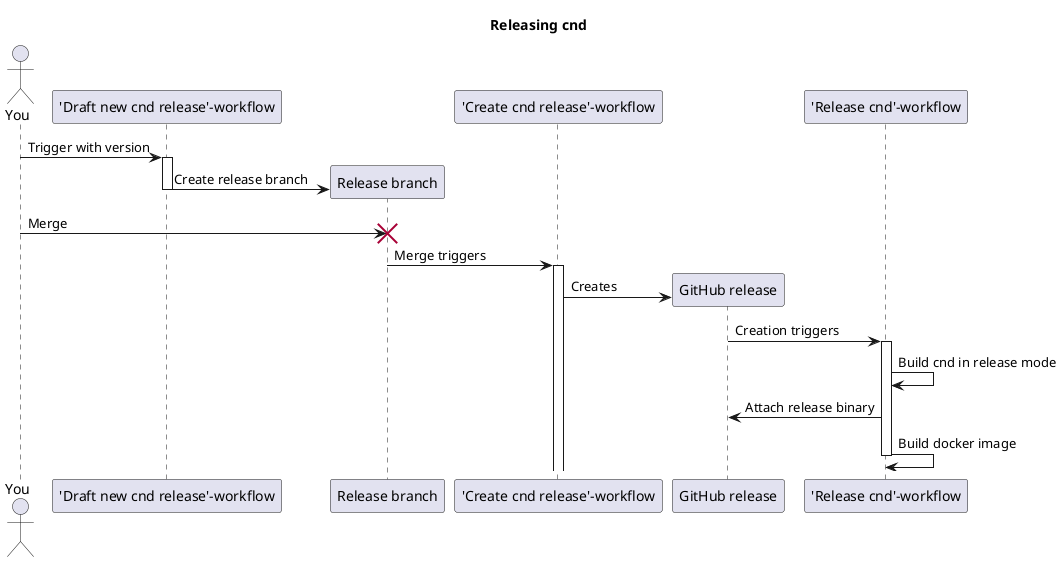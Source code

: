 ' THIS FILE IS REFERENCED WITHIN THE RELEASING.MD FILE.
' IF YOU MODIFY IT, MAKE SURE YOU DO IT IN A DEDICATED COMMIT AND UPDATE THE COMMIT HASH IN THE RELEASING.MD FILE OTHERWISE AN OUTDATED VERSION WILL BE RENDERED.

@startuml

title "Releasing cnd"

actor You
participant "'Draft new cnd release'-workflow" as draftWorkflow
participant "Release branch" as branch
participant "'Create cnd release'-workflow" as createReleaseWorkflow
participant "GitHub release" as ghRelease
participant "'Release cnd'-workflow" as releaseWorkflow

You->draftWorkflow ++: Trigger with version

draftWorkflow->branch **: Create release branch
deactivate draftWorkflow

You->branch !!: Merge

branch->createReleaseWorkflow ++: Merge triggers
createReleaseWorkflow->ghRelease **: Creates
ghRelease->releaseWorkflow ++: Creation triggers
releaseWorkflow->releaseWorkflow: Build cnd in release mode
releaseWorkflow->ghRelease: Attach release binary
releaseWorkflow->releaseWorkflow: Build docker image
deactivate releaseWorkflow

@enduml
